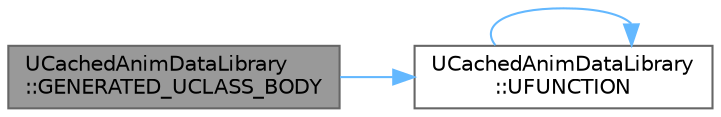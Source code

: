 digraph "UCachedAnimDataLibrary::GENERATED_UCLASS_BODY"
{
 // INTERACTIVE_SVG=YES
 // LATEX_PDF_SIZE
  bgcolor="transparent";
  edge [fontname=Helvetica,fontsize=10,labelfontname=Helvetica,labelfontsize=10];
  node [fontname=Helvetica,fontsize=10,shape=box,height=0.2,width=0.4];
  rankdir="LR";
  Node1 [id="Node000001",label="UCachedAnimDataLibrary\l::GENERATED_UCLASS_BODY",height=0.2,width=0.4,color="gray40", fillcolor="grey60", style="filled", fontcolor="black",tooltip=" "];
  Node1 -> Node2 [id="edge1_Node000001_Node000002",color="steelblue1",style="solid",tooltip=" "];
  Node2 [id="Node000002",label="UCachedAnimDataLibrary\l::UFUNCTION",height=0.2,width=0.4,color="grey40", fillcolor="white", style="filled",URL="$d2/d4f/classUCachedAnimDataLibrary.html#a617f18fb7cf25b5b5555726ceb5c46d1",tooltip=" "];
  Node2 -> Node2 [id="edge2_Node000002_Node000002",color="steelblue1",style="solid",tooltip=" "];
}

